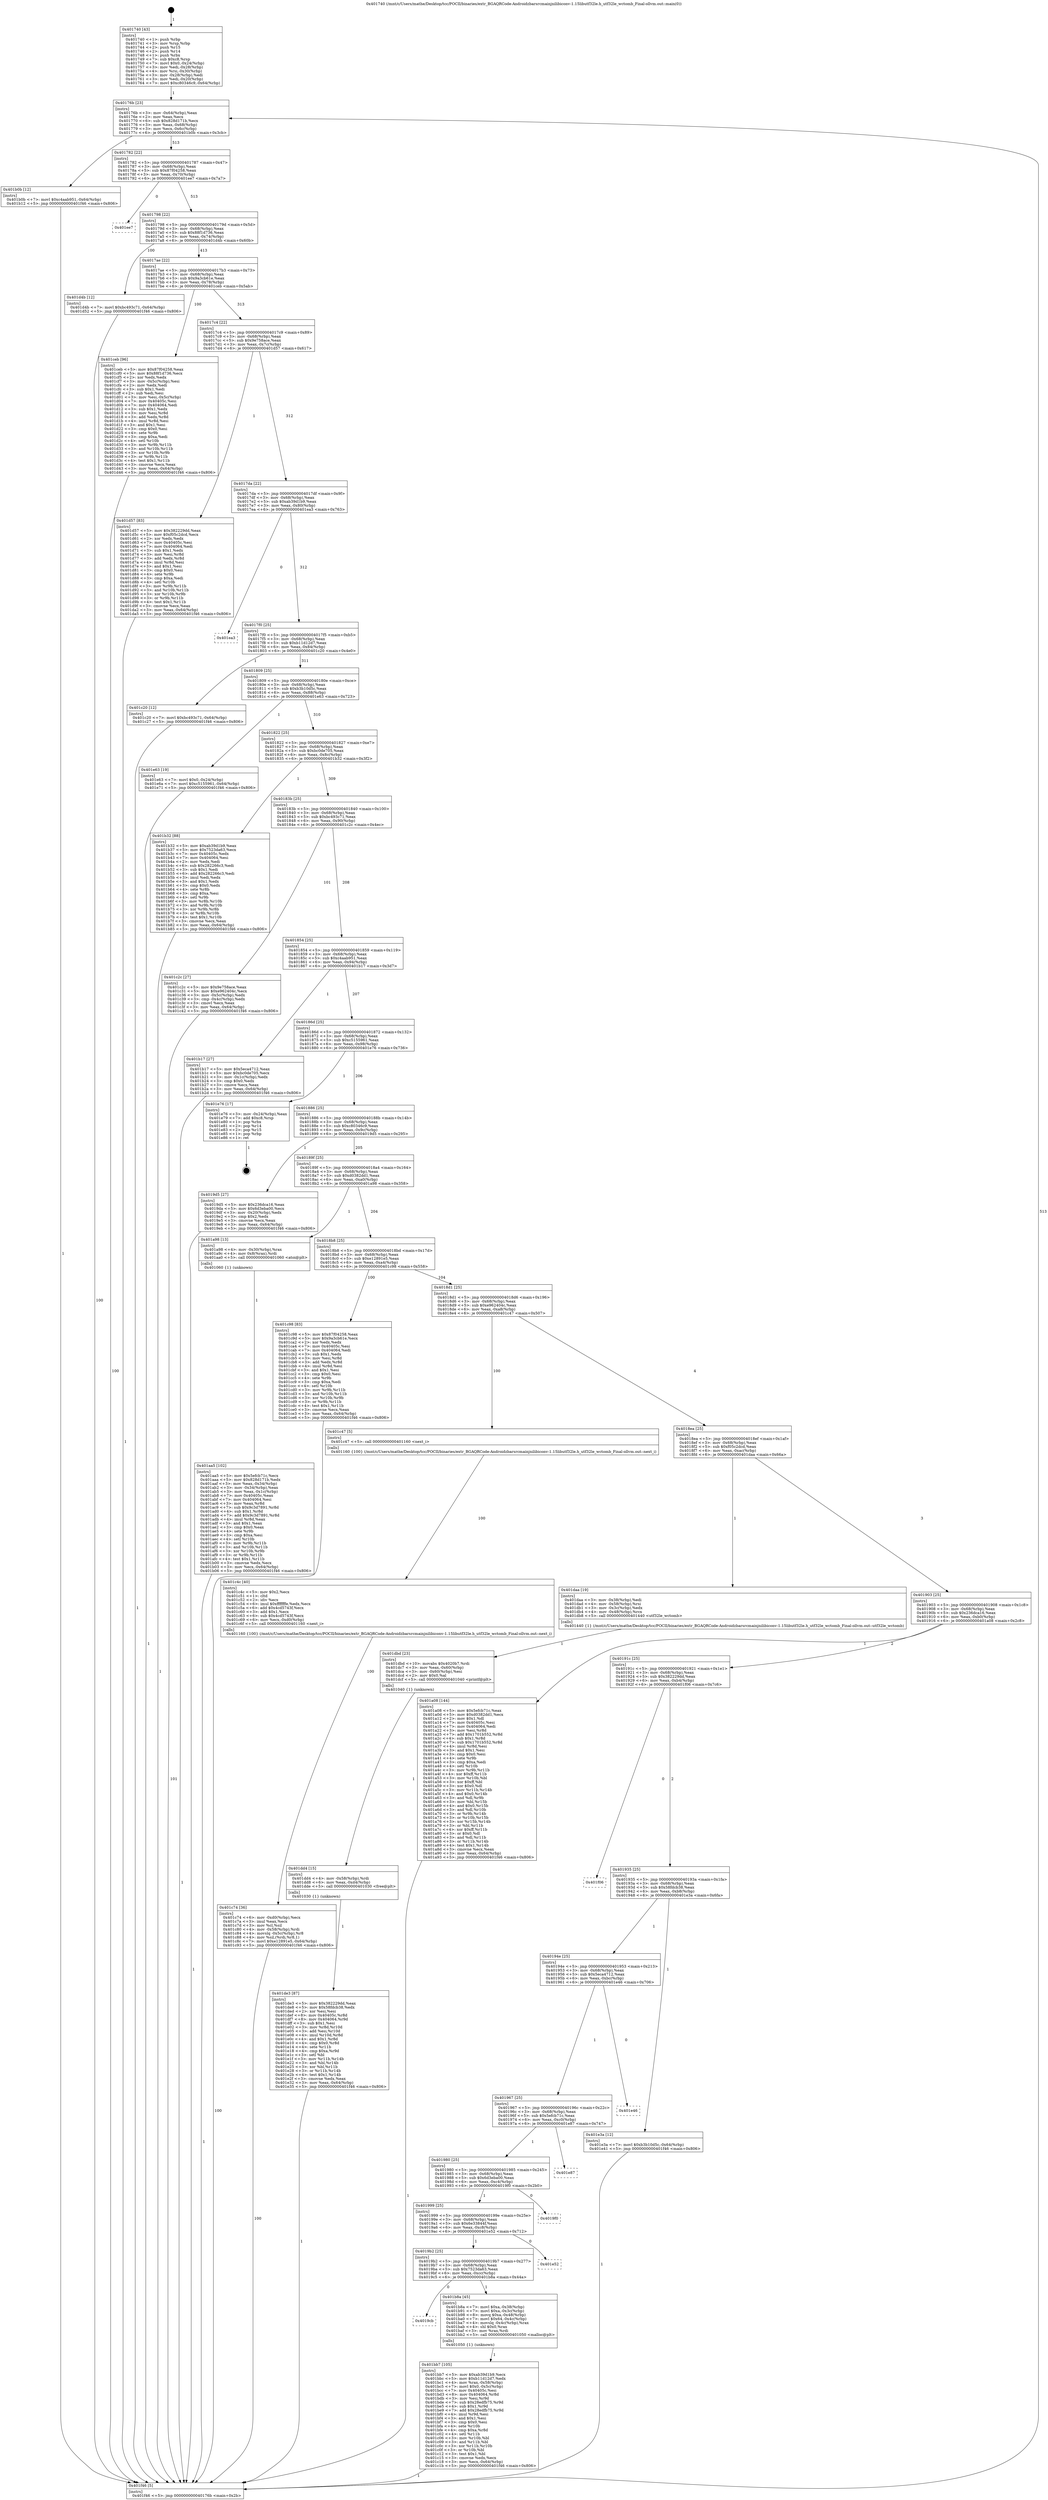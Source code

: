 digraph "0x401740" {
  label = "0x401740 (/mnt/c/Users/mathe/Desktop/tcc/POCII/binaries/extr_BGAQRCode-Androidzbarsrcmainjnilibiconv-1.15libutf32le.h_utf32le_wctomb_Final-ollvm.out::main(0))"
  labelloc = "t"
  node[shape=record]

  Entry [label="",width=0.3,height=0.3,shape=circle,fillcolor=black,style=filled]
  "0x40176b" [label="{
     0x40176b [23]\l
     | [instrs]\l
     &nbsp;&nbsp;0x40176b \<+3\>: mov -0x64(%rbp),%eax\l
     &nbsp;&nbsp;0x40176e \<+2\>: mov %eax,%ecx\l
     &nbsp;&nbsp;0x401770 \<+6\>: sub $0x828d171b,%ecx\l
     &nbsp;&nbsp;0x401776 \<+3\>: mov %eax,-0x68(%rbp)\l
     &nbsp;&nbsp;0x401779 \<+3\>: mov %ecx,-0x6c(%rbp)\l
     &nbsp;&nbsp;0x40177c \<+6\>: je 0000000000401b0b \<main+0x3cb\>\l
  }"]
  "0x401b0b" [label="{
     0x401b0b [12]\l
     | [instrs]\l
     &nbsp;&nbsp;0x401b0b \<+7\>: movl $0xc4aab951,-0x64(%rbp)\l
     &nbsp;&nbsp;0x401b12 \<+5\>: jmp 0000000000401f46 \<main+0x806\>\l
  }"]
  "0x401782" [label="{
     0x401782 [22]\l
     | [instrs]\l
     &nbsp;&nbsp;0x401782 \<+5\>: jmp 0000000000401787 \<main+0x47\>\l
     &nbsp;&nbsp;0x401787 \<+3\>: mov -0x68(%rbp),%eax\l
     &nbsp;&nbsp;0x40178a \<+5\>: sub $0x87f04258,%eax\l
     &nbsp;&nbsp;0x40178f \<+3\>: mov %eax,-0x70(%rbp)\l
     &nbsp;&nbsp;0x401792 \<+6\>: je 0000000000401ee7 \<main+0x7a7\>\l
  }"]
  Exit [label="",width=0.3,height=0.3,shape=circle,fillcolor=black,style=filled,peripheries=2]
  "0x401ee7" [label="{
     0x401ee7\l
  }", style=dashed]
  "0x401798" [label="{
     0x401798 [22]\l
     | [instrs]\l
     &nbsp;&nbsp;0x401798 \<+5\>: jmp 000000000040179d \<main+0x5d\>\l
     &nbsp;&nbsp;0x40179d \<+3\>: mov -0x68(%rbp),%eax\l
     &nbsp;&nbsp;0x4017a0 \<+5\>: sub $0x88f1d736,%eax\l
     &nbsp;&nbsp;0x4017a5 \<+3\>: mov %eax,-0x74(%rbp)\l
     &nbsp;&nbsp;0x4017a8 \<+6\>: je 0000000000401d4b \<main+0x60b\>\l
  }"]
  "0x401de3" [label="{
     0x401de3 [87]\l
     | [instrs]\l
     &nbsp;&nbsp;0x401de3 \<+5\>: mov $0x382229dd,%eax\l
     &nbsp;&nbsp;0x401de8 \<+5\>: mov $0x58fdcb38,%edx\l
     &nbsp;&nbsp;0x401ded \<+2\>: xor %esi,%esi\l
     &nbsp;&nbsp;0x401def \<+8\>: mov 0x40405c,%r8d\l
     &nbsp;&nbsp;0x401df7 \<+8\>: mov 0x404064,%r9d\l
     &nbsp;&nbsp;0x401dff \<+3\>: sub $0x1,%esi\l
     &nbsp;&nbsp;0x401e02 \<+3\>: mov %r8d,%r10d\l
     &nbsp;&nbsp;0x401e05 \<+3\>: add %esi,%r10d\l
     &nbsp;&nbsp;0x401e08 \<+4\>: imul %r10d,%r8d\l
     &nbsp;&nbsp;0x401e0c \<+4\>: and $0x1,%r8d\l
     &nbsp;&nbsp;0x401e10 \<+4\>: cmp $0x0,%r8d\l
     &nbsp;&nbsp;0x401e14 \<+4\>: sete %r11b\l
     &nbsp;&nbsp;0x401e18 \<+4\>: cmp $0xa,%r9d\l
     &nbsp;&nbsp;0x401e1c \<+3\>: setl %bl\l
     &nbsp;&nbsp;0x401e1f \<+3\>: mov %r11b,%r14b\l
     &nbsp;&nbsp;0x401e22 \<+3\>: and %bl,%r14b\l
     &nbsp;&nbsp;0x401e25 \<+3\>: xor %bl,%r11b\l
     &nbsp;&nbsp;0x401e28 \<+3\>: or %r11b,%r14b\l
     &nbsp;&nbsp;0x401e2b \<+4\>: test $0x1,%r14b\l
     &nbsp;&nbsp;0x401e2f \<+3\>: cmovne %edx,%eax\l
     &nbsp;&nbsp;0x401e32 \<+3\>: mov %eax,-0x64(%rbp)\l
     &nbsp;&nbsp;0x401e35 \<+5\>: jmp 0000000000401f46 \<main+0x806\>\l
  }"]
  "0x401d4b" [label="{
     0x401d4b [12]\l
     | [instrs]\l
     &nbsp;&nbsp;0x401d4b \<+7\>: movl $0xbc493c71,-0x64(%rbp)\l
     &nbsp;&nbsp;0x401d52 \<+5\>: jmp 0000000000401f46 \<main+0x806\>\l
  }"]
  "0x4017ae" [label="{
     0x4017ae [22]\l
     | [instrs]\l
     &nbsp;&nbsp;0x4017ae \<+5\>: jmp 00000000004017b3 \<main+0x73\>\l
     &nbsp;&nbsp;0x4017b3 \<+3\>: mov -0x68(%rbp),%eax\l
     &nbsp;&nbsp;0x4017b6 \<+5\>: sub $0x9a3cb61e,%eax\l
     &nbsp;&nbsp;0x4017bb \<+3\>: mov %eax,-0x78(%rbp)\l
     &nbsp;&nbsp;0x4017be \<+6\>: je 0000000000401ceb \<main+0x5ab\>\l
  }"]
  "0x401dd4" [label="{
     0x401dd4 [15]\l
     | [instrs]\l
     &nbsp;&nbsp;0x401dd4 \<+4\>: mov -0x58(%rbp),%rdi\l
     &nbsp;&nbsp;0x401dd8 \<+6\>: mov %eax,-0xd4(%rbp)\l
     &nbsp;&nbsp;0x401dde \<+5\>: call 0000000000401030 \<free@plt\>\l
     | [calls]\l
     &nbsp;&nbsp;0x401030 \{1\} (unknown)\l
  }"]
  "0x401ceb" [label="{
     0x401ceb [96]\l
     | [instrs]\l
     &nbsp;&nbsp;0x401ceb \<+5\>: mov $0x87f04258,%eax\l
     &nbsp;&nbsp;0x401cf0 \<+5\>: mov $0x88f1d736,%ecx\l
     &nbsp;&nbsp;0x401cf5 \<+2\>: xor %edx,%edx\l
     &nbsp;&nbsp;0x401cf7 \<+3\>: mov -0x5c(%rbp),%esi\l
     &nbsp;&nbsp;0x401cfa \<+2\>: mov %edx,%edi\l
     &nbsp;&nbsp;0x401cfc \<+3\>: sub $0x1,%edi\l
     &nbsp;&nbsp;0x401cff \<+2\>: sub %edi,%esi\l
     &nbsp;&nbsp;0x401d01 \<+3\>: mov %esi,-0x5c(%rbp)\l
     &nbsp;&nbsp;0x401d04 \<+7\>: mov 0x40405c,%esi\l
     &nbsp;&nbsp;0x401d0b \<+7\>: mov 0x404064,%edi\l
     &nbsp;&nbsp;0x401d12 \<+3\>: sub $0x1,%edx\l
     &nbsp;&nbsp;0x401d15 \<+3\>: mov %esi,%r8d\l
     &nbsp;&nbsp;0x401d18 \<+3\>: add %edx,%r8d\l
     &nbsp;&nbsp;0x401d1b \<+4\>: imul %r8d,%esi\l
     &nbsp;&nbsp;0x401d1f \<+3\>: and $0x1,%esi\l
     &nbsp;&nbsp;0x401d22 \<+3\>: cmp $0x0,%esi\l
     &nbsp;&nbsp;0x401d25 \<+4\>: sete %r9b\l
     &nbsp;&nbsp;0x401d29 \<+3\>: cmp $0xa,%edi\l
     &nbsp;&nbsp;0x401d2c \<+4\>: setl %r10b\l
     &nbsp;&nbsp;0x401d30 \<+3\>: mov %r9b,%r11b\l
     &nbsp;&nbsp;0x401d33 \<+3\>: and %r10b,%r11b\l
     &nbsp;&nbsp;0x401d36 \<+3\>: xor %r10b,%r9b\l
     &nbsp;&nbsp;0x401d39 \<+3\>: or %r9b,%r11b\l
     &nbsp;&nbsp;0x401d3c \<+4\>: test $0x1,%r11b\l
     &nbsp;&nbsp;0x401d40 \<+3\>: cmovne %ecx,%eax\l
     &nbsp;&nbsp;0x401d43 \<+3\>: mov %eax,-0x64(%rbp)\l
     &nbsp;&nbsp;0x401d46 \<+5\>: jmp 0000000000401f46 \<main+0x806\>\l
  }"]
  "0x4017c4" [label="{
     0x4017c4 [22]\l
     | [instrs]\l
     &nbsp;&nbsp;0x4017c4 \<+5\>: jmp 00000000004017c9 \<main+0x89\>\l
     &nbsp;&nbsp;0x4017c9 \<+3\>: mov -0x68(%rbp),%eax\l
     &nbsp;&nbsp;0x4017cc \<+5\>: sub $0x9e758ace,%eax\l
     &nbsp;&nbsp;0x4017d1 \<+3\>: mov %eax,-0x7c(%rbp)\l
     &nbsp;&nbsp;0x4017d4 \<+6\>: je 0000000000401d57 \<main+0x617\>\l
  }"]
  "0x401dbd" [label="{
     0x401dbd [23]\l
     | [instrs]\l
     &nbsp;&nbsp;0x401dbd \<+10\>: movabs $0x4020b7,%rdi\l
     &nbsp;&nbsp;0x401dc7 \<+3\>: mov %eax,-0x60(%rbp)\l
     &nbsp;&nbsp;0x401dca \<+3\>: mov -0x60(%rbp),%esi\l
     &nbsp;&nbsp;0x401dcd \<+2\>: mov $0x0,%al\l
     &nbsp;&nbsp;0x401dcf \<+5\>: call 0000000000401040 \<printf@plt\>\l
     | [calls]\l
     &nbsp;&nbsp;0x401040 \{1\} (unknown)\l
  }"]
  "0x401d57" [label="{
     0x401d57 [83]\l
     | [instrs]\l
     &nbsp;&nbsp;0x401d57 \<+5\>: mov $0x382229dd,%eax\l
     &nbsp;&nbsp;0x401d5c \<+5\>: mov $0xf05c2dcd,%ecx\l
     &nbsp;&nbsp;0x401d61 \<+2\>: xor %edx,%edx\l
     &nbsp;&nbsp;0x401d63 \<+7\>: mov 0x40405c,%esi\l
     &nbsp;&nbsp;0x401d6a \<+7\>: mov 0x404064,%edi\l
     &nbsp;&nbsp;0x401d71 \<+3\>: sub $0x1,%edx\l
     &nbsp;&nbsp;0x401d74 \<+3\>: mov %esi,%r8d\l
     &nbsp;&nbsp;0x401d77 \<+3\>: add %edx,%r8d\l
     &nbsp;&nbsp;0x401d7a \<+4\>: imul %r8d,%esi\l
     &nbsp;&nbsp;0x401d7e \<+3\>: and $0x1,%esi\l
     &nbsp;&nbsp;0x401d81 \<+3\>: cmp $0x0,%esi\l
     &nbsp;&nbsp;0x401d84 \<+4\>: sete %r9b\l
     &nbsp;&nbsp;0x401d88 \<+3\>: cmp $0xa,%edi\l
     &nbsp;&nbsp;0x401d8b \<+4\>: setl %r10b\l
     &nbsp;&nbsp;0x401d8f \<+3\>: mov %r9b,%r11b\l
     &nbsp;&nbsp;0x401d92 \<+3\>: and %r10b,%r11b\l
     &nbsp;&nbsp;0x401d95 \<+3\>: xor %r10b,%r9b\l
     &nbsp;&nbsp;0x401d98 \<+3\>: or %r9b,%r11b\l
     &nbsp;&nbsp;0x401d9b \<+4\>: test $0x1,%r11b\l
     &nbsp;&nbsp;0x401d9f \<+3\>: cmovne %ecx,%eax\l
     &nbsp;&nbsp;0x401da2 \<+3\>: mov %eax,-0x64(%rbp)\l
     &nbsp;&nbsp;0x401da5 \<+5\>: jmp 0000000000401f46 \<main+0x806\>\l
  }"]
  "0x4017da" [label="{
     0x4017da [22]\l
     | [instrs]\l
     &nbsp;&nbsp;0x4017da \<+5\>: jmp 00000000004017df \<main+0x9f\>\l
     &nbsp;&nbsp;0x4017df \<+3\>: mov -0x68(%rbp),%eax\l
     &nbsp;&nbsp;0x4017e2 \<+5\>: sub $0xab39d1b9,%eax\l
     &nbsp;&nbsp;0x4017e7 \<+3\>: mov %eax,-0x80(%rbp)\l
     &nbsp;&nbsp;0x4017ea \<+6\>: je 0000000000401ea3 \<main+0x763\>\l
  }"]
  "0x401c74" [label="{
     0x401c74 [36]\l
     | [instrs]\l
     &nbsp;&nbsp;0x401c74 \<+6\>: mov -0xd0(%rbp),%ecx\l
     &nbsp;&nbsp;0x401c7a \<+3\>: imul %eax,%ecx\l
     &nbsp;&nbsp;0x401c7d \<+3\>: mov %cl,%sil\l
     &nbsp;&nbsp;0x401c80 \<+4\>: mov -0x58(%rbp),%rdi\l
     &nbsp;&nbsp;0x401c84 \<+4\>: movslq -0x5c(%rbp),%r8\l
     &nbsp;&nbsp;0x401c88 \<+4\>: mov %sil,(%rdi,%r8,1)\l
     &nbsp;&nbsp;0x401c8c \<+7\>: movl $0xe12891e5,-0x64(%rbp)\l
     &nbsp;&nbsp;0x401c93 \<+5\>: jmp 0000000000401f46 \<main+0x806\>\l
  }"]
  "0x401ea3" [label="{
     0x401ea3\l
  }", style=dashed]
  "0x4017f0" [label="{
     0x4017f0 [25]\l
     | [instrs]\l
     &nbsp;&nbsp;0x4017f0 \<+5\>: jmp 00000000004017f5 \<main+0xb5\>\l
     &nbsp;&nbsp;0x4017f5 \<+3\>: mov -0x68(%rbp),%eax\l
     &nbsp;&nbsp;0x4017f8 \<+5\>: sub $0xb11d12d7,%eax\l
     &nbsp;&nbsp;0x4017fd \<+6\>: mov %eax,-0x84(%rbp)\l
     &nbsp;&nbsp;0x401803 \<+6\>: je 0000000000401c20 \<main+0x4e0\>\l
  }"]
  "0x401c4c" [label="{
     0x401c4c [40]\l
     | [instrs]\l
     &nbsp;&nbsp;0x401c4c \<+5\>: mov $0x2,%ecx\l
     &nbsp;&nbsp;0x401c51 \<+1\>: cltd\l
     &nbsp;&nbsp;0x401c52 \<+2\>: idiv %ecx\l
     &nbsp;&nbsp;0x401c54 \<+6\>: imul $0xfffffffe,%edx,%ecx\l
     &nbsp;&nbsp;0x401c5a \<+6\>: add $0x4cd5743f,%ecx\l
     &nbsp;&nbsp;0x401c60 \<+3\>: add $0x1,%ecx\l
     &nbsp;&nbsp;0x401c63 \<+6\>: sub $0x4cd5743f,%ecx\l
     &nbsp;&nbsp;0x401c69 \<+6\>: mov %ecx,-0xd0(%rbp)\l
     &nbsp;&nbsp;0x401c6f \<+5\>: call 0000000000401160 \<next_i\>\l
     | [calls]\l
     &nbsp;&nbsp;0x401160 \{100\} (/mnt/c/Users/mathe/Desktop/tcc/POCII/binaries/extr_BGAQRCode-Androidzbarsrcmainjnilibiconv-1.15libutf32le.h_utf32le_wctomb_Final-ollvm.out::next_i)\l
  }"]
  "0x401c20" [label="{
     0x401c20 [12]\l
     | [instrs]\l
     &nbsp;&nbsp;0x401c20 \<+7\>: movl $0xbc493c71,-0x64(%rbp)\l
     &nbsp;&nbsp;0x401c27 \<+5\>: jmp 0000000000401f46 \<main+0x806\>\l
  }"]
  "0x401809" [label="{
     0x401809 [25]\l
     | [instrs]\l
     &nbsp;&nbsp;0x401809 \<+5\>: jmp 000000000040180e \<main+0xce\>\l
     &nbsp;&nbsp;0x40180e \<+3\>: mov -0x68(%rbp),%eax\l
     &nbsp;&nbsp;0x401811 \<+5\>: sub $0xb3b10d5c,%eax\l
     &nbsp;&nbsp;0x401816 \<+6\>: mov %eax,-0x88(%rbp)\l
     &nbsp;&nbsp;0x40181c \<+6\>: je 0000000000401e63 \<main+0x723\>\l
  }"]
  "0x401bb7" [label="{
     0x401bb7 [105]\l
     | [instrs]\l
     &nbsp;&nbsp;0x401bb7 \<+5\>: mov $0xab39d1b9,%ecx\l
     &nbsp;&nbsp;0x401bbc \<+5\>: mov $0xb11d12d7,%edx\l
     &nbsp;&nbsp;0x401bc1 \<+4\>: mov %rax,-0x58(%rbp)\l
     &nbsp;&nbsp;0x401bc5 \<+7\>: movl $0x0,-0x5c(%rbp)\l
     &nbsp;&nbsp;0x401bcc \<+7\>: mov 0x40405c,%esi\l
     &nbsp;&nbsp;0x401bd3 \<+8\>: mov 0x404064,%r8d\l
     &nbsp;&nbsp;0x401bdb \<+3\>: mov %esi,%r9d\l
     &nbsp;&nbsp;0x401bde \<+7\>: sub $0x28edfb75,%r9d\l
     &nbsp;&nbsp;0x401be5 \<+4\>: sub $0x1,%r9d\l
     &nbsp;&nbsp;0x401be9 \<+7\>: add $0x28edfb75,%r9d\l
     &nbsp;&nbsp;0x401bf0 \<+4\>: imul %r9d,%esi\l
     &nbsp;&nbsp;0x401bf4 \<+3\>: and $0x1,%esi\l
     &nbsp;&nbsp;0x401bf7 \<+3\>: cmp $0x0,%esi\l
     &nbsp;&nbsp;0x401bfa \<+4\>: sete %r10b\l
     &nbsp;&nbsp;0x401bfe \<+4\>: cmp $0xa,%r8d\l
     &nbsp;&nbsp;0x401c02 \<+4\>: setl %r11b\l
     &nbsp;&nbsp;0x401c06 \<+3\>: mov %r10b,%bl\l
     &nbsp;&nbsp;0x401c09 \<+3\>: and %r11b,%bl\l
     &nbsp;&nbsp;0x401c0c \<+3\>: xor %r11b,%r10b\l
     &nbsp;&nbsp;0x401c0f \<+3\>: or %r10b,%bl\l
     &nbsp;&nbsp;0x401c12 \<+3\>: test $0x1,%bl\l
     &nbsp;&nbsp;0x401c15 \<+3\>: cmovne %edx,%ecx\l
     &nbsp;&nbsp;0x401c18 \<+3\>: mov %ecx,-0x64(%rbp)\l
     &nbsp;&nbsp;0x401c1b \<+5\>: jmp 0000000000401f46 \<main+0x806\>\l
  }"]
  "0x401e63" [label="{
     0x401e63 [19]\l
     | [instrs]\l
     &nbsp;&nbsp;0x401e63 \<+7\>: movl $0x0,-0x24(%rbp)\l
     &nbsp;&nbsp;0x401e6a \<+7\>: movl $0xc5155961,-0x64(%rbp)\l
     &nbsp;&nbsp;0x401e71 \<+5\>: jmp 0000000000401f46 \<main+0x806\>\l
  }"]
  "0x401822" [label="{
     0x401822 [25]\l
     | [instrs]\l
     &nbsp;&nbsp;0x401822 \<+5\>: jmp 0000000000401827 \<main+0xe7\>\l
     &nbsp;&nbsp;0x401827 \<+3\>: mov -0x68(%rbp),%eax\l
     &nbsp;&nbsp;0x40182a \<+5\>: sub $0xbc0de705,%eax\l
     &nbsp;&nbsp;0x40182f \<+6\>: mov %eax,-0x8c(%rbp)\l
     &nbsp;&nbsp;0x401835 \<+6\>: je 0000000000401b32 \<main+0x3f2\>\l
  }"]
  "0x4019cb" [label="{
     0x4019cb\l
  }", style=dashed]
  "0x401b32" [label="{
     0x401b32 [88]\l
     | [instrs]\l
     &nbsp;&nbsp;0x401b32 \<+5\>: mov $0xab39d1b9,%eax\l
     &nbsp;&nbsp;0x401b37 \<+5\>: mov $0x7523da63,%ecx\l
     &nbsp;&nbsp;0x401b3c \<+7\>: mov 0x40405c,%edx\l
     &nbsp;&nbsp;0x401b43 \<+7\>: mov 0x404064,%esi\l
     &nbsp;&nbsp;0x401b4a \<+2\>: mov %edx,%edi\l
     &nbsp;&nbsp;0x401b4c \<+6\>: sub $0x282266c3,%edi\l
     &nbsp;&nbsp;0x401b52 \<+3\>: sub $0x1,%edi\l
     &nbsp;&nbsp;0x401b55 \<+6\>: add $0x282266c3,%edi\l
     &nbsp;&nbsp;0x401b5b \<+3\>: imul %edi,%edx\l
     &nbsp;&nbsp;0x401b5e \<+3\>: and $0x1,%edx\l
     &nbsp;&nbsp;0x401b61 \<+3\>: cmp $0x0,%edx\l
     &nbsp;&nbsp;0x401b64 \<+4\>: sete %r8b\l
     &nbsp;&nbsp;0x401b68 \<+3\>: cmp $0xa,%esi\l
     &nbsp;&nbsp;0x401b6b \<+4\>: setl %r9b\l
     &nbsp;&nbsp;0x401b6f \<+3\>: mov %r8b,%r10b\l
     &nbsp;&nbsp;0x401b72 \<+3\>: and %r9b,%r10b\l
     &nbsp;&nbsp;0x401b75 \<+3\>: xor %r9b,%r8b\l
     &nbsp;&nbsp;0x401b78 \<+3\>: or %r8b,%r10b\l
     &nbsp;&nbsp;0x401b7b \<+4\>: test $0x1,%r10b\l
     &nbsp;&nbsp;0x401b7f \<+3\>: cmovne %ecx,%eax\l
     &nbsp;&nbsp;0x401b82 \<+3\>: mov %eax,-0x64(%rbp)\l
     &nbsp;&nbsp;0x401b85 \<+5\>: jmp 0000000000401f46 \<main+0x806\>\l
  }"]
  "0x40183b" [label="{
     0x40183b [25]\l
     | [instrs]\l
     &nbsp;&nbsp;0x40183b \<+5\>: jmp 0000000000401840 \<main+0x100\>\l
     &nbsp;&nbsp;0x401840 \<+3\>: mov -0x68(%rbp),%eax\l
     &nbsp;&nbsp;0x401843 \<+5\>: sub $0xbc493c71,%eax\l
     &nbsp;&nbsp;0x401848 \<+6\>: mov %eax,-0x90(%rbp)\l
     &nbsp;&nbsp;0x40184e \<+6\>: je 0000000000401c2c \<main+0x4ec\>\l
  }"]
  "0x401b8a" [label="{
     0x401b8a [45]\l
     | [instrs]\l
     &nbsp;&nbsp;0x401b8a \<+7\>: movl $0xa,-0x38(%rbp)\l
     &nbsp;&nbsp;0x401b91 \<+7\>: movl $0xa,-0x3c(%rbp)\l
     &nbsp;&nbsp;0x401b98 \<+8\>: movq $0xa,-0x48(%rbp)\l
     &nbsp;&nbsp;0x401ba0 \<+7\>: movl $0x64,-0x4c(%rbp)\l
     &nbsp;&nbsp;0x401ba7 \<+4\>: movslq -0x4c(%rbp),%rax\l
     &nbsp;&nbsp;0x401bab \<+4\>: shl $0x0,%rax\l
     &nbsp;&nbsp;0x401baf \<+3\>: mov %rax,%rdi\l
     &nbsp;&nbsp;0x401bb2 \<+5\>: call 0000000000401050 \<malloc@plt\>\l
     | [calls]\l
     &nbsp;&nbsp;0x401050 \{1\} (unknown)\l
  }"]
  "0x401c2c" [label="{
     0x401c2c [27]\l
     | [instrs]\l
     &nbsp;&nbsp;0x401c2c \<+5\>: mov $0x9e758ace,%eax\l
     &nbsp;&nbsp;0x401c31 \<+5\>: mov $0xe962404c,%ecx\l
     &nbsp;&nbsp;0x401c36 \<+3\>: mov -0x5c(%rbp),%edx\l
     &nbsp;&nbsp;0x401c39 \<+3\>: cmp -0x4c(%rbp),%edx\l
     &nbsp;&nbsp;0x401c3c \<+3\>: cmovl %ecx,%eax\l
     &nbsp;&nbsp;0x401c3f \<+3\>: mov %eax,-0x64(%rbp)\l
     &nbsp;&nbsp;0x401c42 \<+5\>: jmp 0000000000401f46 \<main+0x806\>\l
  }"]
  "0x401854" [label="{
     0x401854 [25]\l
     | [instrs]\l
     &nbsp;&nbsp;0x401854 \<+5\>: jmp 0000000000401859 \<main+0x119\>\l
     &nbsp;&nbsp;0x401859 \<+3\>: mov -0x68(%rbp),%eax\l
     &nbsp;&nbsp;0x40185c \<+5\>: sub $0xc4aab951,%eax\l
     &nbsp;&nbsp;0x401861 \<+6\>: mov %eax,-0x94(%rbp)\l
     &nbsp;&nbsp;0x401867 \<+6\>: je 0000000000401b17 \<main+0x3d7\>\l
  }"]
  "0x4019b2" [label="{
     0x4019b2 [25]\l
     | [instrs]\l
     &nbsp;&nbsp;0x4019b2 \<+5\>: jmp 00000000004019b7 \<main+0x277\>\l
     &nbsp;&nbsp;0x4019b7 \<+3\>: mov -0x68(%rbp),%eax\l
     &nbsp;&nbsp;0x4019ba \<+5\>: sub $0x7523da63,%eax\l
     &nbsp;&nbsp;0x4019bf \<+6\>: mov %eax,-0xcc(%rbp)\l
     &nbsp;&nbsp;0x4019c5 \<+6\>: je 0000000000401b8a \<main+0x44a\>\l
  }"]
  "0x401b17" [label="{
     0x401b17 [27]\l
     | [instrs]\l
     &nbsp;&nbsp;0x401b17 \<+5\>: mov $0x5eca4712,%eax\l
     &nbsp;&nbsp;0x401b1c \<+5\>: mov $0xbc0de705,%ecx\l
     &nbsp;&nbsp;0x401b21 \<+3\>: mov -0x1c(%rbp),%edx\l
     &nbsp;&nbsp;0x401b24 \<+3\>: cmp $0x0,%edx\l
     &nbsp;&nbsp;0x401b27 \<+3\>: cmove %ecx,%eax\l
     &nbsp;&nbsp;0x401b2a \<+3\>: mov %eax,-0x64(%rbp)\l
     &nbsp;&nbsp;0x401b2d \<+5\>: jmp 0000000000401f46 \<main+0x806\>\l
  }"]
  "0x40186d" [label="{
     0x40186d [25]\l
     | [instrs]\l
     &nbsp;&nbsp;0x40186d \<+5\>: jmp 0000000000401872 \<main+0x132\>\l
     &nbsp;&nbsp;0x401872 \<+3\>: mov -0x68(%rbp),%eax\l
     &nbsp;&nbsp;0x401875 \<+5\>: sub $0xc5155961,%eax\l
     &nbsp;&nbsp;0x40187a \<+6\>: mov %eax,-0x98(%rbp)\l
     &nbsp;&nbsp;0x401880 \<+6\>: je 0000000000401e76 \<main+0x736\>\l
  }"]
  "0x401e52" [label="{
     0x401e52\l
  }", style=dashed]
  "0x401e76" [label="{
     0x401e76 [17]\l
     | [instrs]\l
     &nbsp;&nbsp;0x401e76 \<+3\>: mov -0x24(%rbp),%eax\l
     &nbsp;&nbsp;0x401e79 \<+7\>: add $0xc8,%rsp\l
     &nbsp;&nbsp;0x401e80 \<+1\>: pop %rbx\l
     &nbsp;&nbsp;0x401e81 \<+2\>: pop %r14\l
     &nbsp;&nbsp;0x401e83 \<+2\>: pop %r15\l
     &nbsp;&nbsp;0x401e85 \<+1\>: pop %rbp\l
     &nbsp;&nbsp;0x401e86 \<+1\>: ret\l
  }"]
  "0x401886" [label="{
     0x401886 [25]\l
     | [instrs]\l
     &nbsp;&nbsp;0x401886 \<+5\>: jmp 000000000040188b \<main+0x14b\>\l
     &nbsp;&nbsp;0x40188b \<+3\>: mov -0x68(%rbp),%eax\l
     &nbsp;&nbsp;0x40188e \<+5\>: sub $0xc80346c9,%eax\l
     &nbsp;&nbsp;0x401893 \<+6\>: mov %eax,-0x9c(%rbp)\l
     &nbsp;&nbsp;0x401899 \<+6\>: je 00000000004019d5 \<main+0x295\>\l
  }"]
  "0x401999" [label="{
     0x401999 [25]\l
     | [instrs]\l
     &nbsp;&nbsp;0x401999 \<+5\>: jmp 000000000040199e \<main+0x25e\>\l
     &nbsp;&nbsp;0x40199e \<+3\>: mov -0x68(%rbp),%eax\l
     &nbsp;&nbsp;0x4019a1 \<+5\>: sub $0x6e33844f,%eax\l
     &nbsp;&nbsp;0x4019a6 \<+6\>: mov %eax,-0xc8(%rbp)\l
     &nbsp;&nbsp;0x4019ac \<+6\>: je 0000000000401e52 \<main+0x712\>\l
  }"]
  "0x4019d5" [label="{
     0x4019d5 [27]\l
     | [instrs]\l
     &nbsp;&nbsp;0x4019d5 \<+5\>: mov $0x236dca16,%eax\l
     &nbsp;&nbsp;0x4019da \<+5\>: mov $0x6d3eba00,%ecx\l
     &nbsp;&nbsp;0x4019df \<+3\>: mov -0x20(%rbp),%edx\l
     &nbsp;&nbsp;0x4019e2 \<+3\>: cmp $0x2,%edx\l
     &nbsp;&nbsp;0x4019e5 \<+3\>: cmovne %ecx,%eax\l
     &nbsp;&nbsp;0x4019e8 \<+3\>: mov %eax,-0x64(%rbp)\l
     &nbsp;&nbsp;0x4019eb \<+5\>: jmp 0000000000401f46 \<main+0x806\>\l
  }"]
  "0x40189f" [label="{
     0x40189f [25]\l
     | [instrs]\l
     &nbsp;&nbsp;0x40189f \<+5\>: jmp 00000000004018a4 \<main+0x164\>\l
     &nbsp;&nbsp;0x4018a4 \<+3\>: mov -0x68(%rbp),%eax\l
     &nbsp;&nbsp;0x4018a7 \<+5\>: sub $0xd0382dd1,%eax\l
     &nbsp;&nbsp;0x4018ac \<+6\>: mov %eax,-0xa0(%rbp)\l
     &nbsp;&nbsp;0x4018b2 \<+6\>: je 0000000000401a98 \<main+0x358\>\l
  }"]
  "0x401f46" [label="{
     0x401f46 [5]\l
     | [instrs]\l
     &nbsp;&nbsp;0x401f46 \<+5\>: jmp 000000000040176b \<main+0x2b\>\l
  }"]
  "0x401740" [label="{
     0x401740 [43]\l
     | [instrs]\l
     &nbsp;&nbsp;0x401740 \<+1\>: push %rbp\l
     &nbsp;&nbsp;0x401741 \<+3\>: mov %rsp,%rbp\l
     &nbsp;&nbsp;0x401744 \<+2\>: push %r15\l
     &nbsp;&nbsp;0x401746 \<+2\>: push %r14\l
     &nbsp;&nbsp;0x401748 \<+1\>: push %rbx\l
     &nbsp;&nbsp;0x401749 \<+7\>: sub $0xc8,%rsp\l
     &nbsp;&nbsp;0x401750 \<+7\>: movl $0x0,-0x24(%rbp)\l
     &nbsp;&nbsp;0x401757 \<+3\>: mov %edi,-0x28(%rbp)\l
     &nbsp;&nbsp;0x40175a \<+4\>: mov %rsi,-0x30(%rbp)\l
     &nbsp;&nbsp;0x40175e \<+3\>: mov -0x28(%rbp),%edi\l
     &nbsp;&nbsp;0x401761 \<+3\>: mov %edi,-0x20(%rbp)\l
     &nbsp;&nbsp;0x401764 \<+7\>: movl $0xc80346c9,-0x64(%rbp)\l
  }"]
  "0x4019f0" [label="{
     0x4019f0\l
  }", style=dashed]
  "0x401a98" [label="{
     0x401a98 [13]\l
     | [instrs]\l
     &nbsp;&nbsp;0x401a98 \<+4\>: mov -0x30(%rbp),%rax\l
     &nbsp;&nbsp;0x401a9c \<+4\>: mov 0x8(%rax),%rdi\l
     &nbsp;&nbsp;0x401aa0 \<+5\>: call 0000000000401060 \<atoi@plt\>\l
     | [calls]\l
     &nbsp;&nbsp;0x401060 \{1\} (unknown)\l
  }"]
  "0x4018b8" [label="{
     0x4018b8 [25]\l
     | [instrs]\l
     &nbsp;&nbsp;0x4018b8 \<+5\>: jmp 00000000004018bd \<main+0x17d\>\l
     &nbsp;&nbsp;0x4018bd \<+3\>: mov -0x68(%rbp),%eax\l
     &nbsp;&nbsp;0x4018c0 \<+5\>: sub $0xe12891e5,%eax\l
     &nbsp;&nbsp;0x4018c5 \<+6\>: mov %eax,-0xa4(%rbp)\l
     &nbsp;&nbsp;0x4018cb \<+6\>: je 0000000000401c98 \<main+0x558\>\l
  }"]
  "0x401980" [label="{
     0x401980 [25]\l
     | [instrs]\l
     &nbsp;&nbsp;0x401980 \<+5\>: jmp 0000000000401985 \<main+0x245\>\l
     &nbsp;&nbsp;0x401985 \<+3\>: mov -0x68(%rbp),%eax\l
     &nbsp;&nbsp;0x401988 \<+5\>: sub $0x6d3eba00,%eax\l
     &nbsp;&nbsp;0x40198d \<+6\>: mov %eax,-0xc4(%rbp)\l
     &nbsp;&nbsp;0x401993 \<+6\>: je 00000000004019f0 \<main+0x2b0\>\l
  }"]
  "0x401c98" [label="{
     0x401c98 [83]\l
     | [instrs]\l
     &nbsp;&nbsp;0x401c98 \<+5\>: mov $0x87f04258,%eax\l
     &nbsp;&nbsp;0x401c9d \<+5\>: mov $0x9a3cb61e,%ecx\l
     &nbsp;&nbsp;0x401ca2 \<+2\>: xor %edx,%edx\l
     &nbsp;&nbsp;0x401ca4 \<+7\>: mov 0x40405c,%esi\l
     &nbsp;&nbsp;0x401cab \<+7\>: mov 0x404064,%edi\l
     &nbsp;&nbsp;0x401cb2 \<+3\>: sub $0x1,%edx\l
     &nbsp;&nbsp;0x401cb5 \<+3\>: mov %esi,%r8d\l
     &nbsp;&nbsp;0x401cb8 \<+3\>: add %edx,%r8d\l
     &nbsp;&nbsp;0x401cbb \<+4\>: imul %r8d,%esi\l
     &nbsp;&nbsp;0x401cbf \<+3\>: and $0x1,%esi\l
     &nbsp;&nbsp;0x401cc2 \<+3\>: cmp $0x0,%esi\l
     &nbsp;&nbsp;0x401cc5 \<+4\>: sete %r9b\l
     &nbsp;&nbsp;0x401cc9 \<+3\>: cmp $0xa,%edi\l
     &nbsp;&nbsp;0x401ccc \<+4\>: setl %r10b\l
     &nbsp;&nbsp;0x401cd0 \<+3\>: mov %r9b,%r11b\l
     &nbsp;&nbsp;0x401cd3 \<+3\>: and %r10b,%r11b\l
     &nbsp;&nbsp;0x401cd6 \<+3\>: xor %r10b,%r9b\l
     &nbsp;&nbsp;0x401cd9 \<+3\>: or %r9b,%r11b\l
     &nbsp;&nbsp;0x401cdc \<+4\>: test $0x1,%r11b\l
     &nbsp;&nbsp;0x401ce0 \<+3\>: cmovne %ecx,%eax\l
     &nbsp;&nbsp;0x401ce3 \<+3\>: mov %eax,-0x64(%rbp)\l
     &nbsp;&nbsp;0x401ce6 \<+5\>: jmp 0000000000401f46 \<main+0x806\>\l
  }"]
  "0x4018d1" [label="{
     0x4018d1 [25]\l
     | [instrs]\l
     &nbsp;&nbsp;0x4018d1 \<+5\>: jmp 00000000004018d6 \<main+0x196\>\l
     &nbsp;&nbsp;0x4018d6 \<+3\>: mov -0x68(%rbp),%eax\l
     &nbsp;&nbsp;0x4018d9 \<+5\>: sub $0xe962404c,%eax\l
     &nbsp;&nbsp;0x4018de \<+6\>: mov %eax,-0xa8(%rbp)\l
     &nbsp;&nbsp;0x4018e4 \<+6\>: je 0000000000401c47 \<main+0x507\>\l
  }"]
  "0x401e87" [label="{
     0x401e87\l
  }", style=dashed]
  "0x401c47" [label="{
     0x401c47 [5]\l
     | [instrs]\l
     &nbsp;&nbsp;0x401c47 \<+5\>: call 0000000000401160 \<next_i\>\l
     | [calls]\l
     &nbsp;&nbsp;0x401160 \{100\} (/mnt/c/Users/mathe/Desktop/tcc/POCII/binaries/extr_BGAQRCode-Androidzbarsrcmainjnilibiconv-1.15libutf32le.h_utf32le_wctomb_Final-ollvm.out::next_i)\l
  }"]
  "0x4018ea" [label="{
     0x4018ea [25]\l
     | [instrs]\l
     &nbsp;&nbsp;0x4018ea \<+5\>: jmp 00000000004018ef \<main+0x1af\>\l
     &nbsp;&nbsp;0x4018ef \<+3\>: mov -0x68(%rbp),%eax\l
     &nbsp;&nbsp;0x4018f2 \<+5\>: sub $0xf05c2dcd,%eax\l
     &nbsp;&nbsp;0x4018f7 \<+6\>: mov %eax,-0xac(%rbp)\l
     &nbsp;&nbsp;0x4018fd \<+6\>: je 0000000000401daa \<main+0x66a\>\l
  }"]
  "0x401967" [label="{
     0x401967 [25]\l
     | [instrs]\l
     &nbsp;&nbsp;0x401967 \<+5\>: jmp 000000000040196c \<main+0x22c\>\l
     &nbsp;&nbsp;0x40196c \<+3\>: mov -0x68(%rbp),%eax\l
     &nbsp;&nbsp;0x40196f \<+5\>: sub $0x5efcb71c,%eax\l
     &nbsp;&nbsp;0x401974 \<+6\>: mov %eax,-0xc0(%rbp)\l
     &nbsp;&nbsp;0x40197a \<+6\>: je 0000000000401e87 \<main+0x747\>\l
  }"]
  "0x401daa" [label="{
     0x401daa [19]\l
     | [instrs]\l
     &nbsp;&nbsp;0x401daa \<+3\>: mov -0x38(%rbp),%edi\l
     &nbsp;&nbsp;0x401dad \<+4\>: mov -0x58(%rbp),%rsi\l
     &nbsp;&nbsp;0x401db1 \<+3\>: mov -0x3c(%rbp),%edx\l
     &nbsp;&nbsp;0x401db4 \<+4\>: mov -0x48(%rbp),%rcx\l
     &nbsp;&nbsp;0x401db8 \<+5\>: call 0000000000401440 \<utf32le_wctomb\>\l
     | [calls]\l
     &nbsp;&nbsp;0x401440 \{1\} (/mnt/c/Users/mathe/Desktop/tcc/POCII/binaries/extr_BGAQRCode-Androidzbarsrcmainjnilibiconv-1.15libutf32le.h_utf32le_wctomb_Final-ollvm.out::utf32le_wctomb)\l
  }"]
  "0x401903" [label="{
     0x401903 [25]\l
     | [instrs]\l
     &nbsp;&nbsp;0x401903 \<+5\>: jmp 0000000000401908 \<main+0x1c8\>\l
     &nbsp;&nbsp;0x401908 \<+3\>: mov -0x68(%rbp),%eax\l
     &nbsp;&nbsp;0x40190b \<+5\>: sub $0x236dca16,%eax\l
     &nbsp;&nbsp;0x401910 \<+6\>: mov %eax,-0xb0(%rbp)\l
     &nbsp;&nbsp;0x401916 \<+6\>: je 0000000000401a08 \<main+0x2c8\>\l
  }"]
  "0x401e46" [label="{
     0x401e46\l
  }", style=dashed]
  "0x401a08" [label="{
     0x401a08 [144]\l
     | [instrs]\l
     &nbsp;&nbsp;0x401a08 \<+5\>: mov $0x5efcb71c,%eax\l
     &nbsp;&nbsp;0x401a0d \<+5\>: mov $0xd0382dd1,%ecx\l
     &nbsp;&nbsp;0x401a12 \<+2\>: mov $0x1,%dl\l
     &nbsp;&nbsp;0x401a14 \<+7\>: mov 0x40405c,%esi\l
     &nbsp;&nbsp;0x401a1b \<+7\>: mov 0x404064,%edi\l
     &nbsp;&nbsp;0x401a22 \<+3\>: mov %esi,%r8d\l
     &nbsp;&nbsp;0x401a25 \<+7\>: add $0x1701b552,%r8d\l
     &nbsp;&nbsp;0x401a2c \<+4\>: sub $0x1,%r8d\l
     &nbsp;&nbsp;0x401a30 \<+7\>: sub $0x1701b552,%r8d\l
     &nbsp;&nbsp;0x401a37 \<+4\>: imul %r8d,%esi\l
     &nbsp;&nbsp;0x401a3b \<+3\>: and $0x1,%esi\l
     &nbsp;&nbsp;0x401a3e \<+3\>: cmp $0x0,%esi\l
     &nbsp;&nbsp;0x401a41 \<+4\>: sete %r9b\l
     &nbsp;&nbsp;0x401a45 \<+3\>: cmp $0xa,%edi\l
     &nbsp;&nbsp;0x401a48 \<+4\>: setl %r10b\l
     &nbsp;&nbsp;0x401a4c \<+3\>: mov %r9b,%r11b\l
     &nbsp;&nbsp;0x401a4f \<+4\>: xor $0xff,%r11b\l
     &nbsp;&nbsp;0x401a53 \<+3\>: mov %r10b,%bl\l
     &nbsp;&nbsp;0x401a56 \<+3\>: xor $0xff,%bl\l
     &nbsp;&nbsp;0x401a59 \<+3\>: xor $0x0,%dl\l
     &nbsp;&nbsp;0x401a5c \<+3\>: mov %r11b,%r14b\l
     &nbsp;&nbsp;0x401a5f \<+4\>: and $0x0,%r14b\l
     &nbsp;&nbsp;0x401a63 \<+3\>: and %dl,%r9b\l
     &nbsp;&nbsp;0x401a66 \<+3\>: mov %bl,%r15b\l
     &nbsp;&nbsp;0x401a69 \<+4\>: and $0x0,%r15b\l
     &nbsp;&nbsp;0x401a6d \<+3\>: and %dl,%r10b\l
     &nbsp;&nbsp;0x401a70 \<+3\>: or %r9b,%r14b\l
     &nbsp;&nbsp;0x401a73 \<+3\>: or %r10b,%r15b\l
     &nbsp;&nbsp;0x401a76 \<+3\>: xor %r15b,%r14b\l
     &nbsp;&nbsp;0x401a79 \<+3\>: or %bl,%r11b\l
     &nbsp;&nbsp;0x401a7c \<+4\>: xor $0xff,%r11b\l
     &nbsp;&nbsp;0x401a80 \<+3\>: or $0x0,%dl\l
     &nbsp;&nbsp;0x401a83 \<+3\>: and %dl,%r11b\l
     &nbsp;&nbsp;0x401a86 \<+3\>: or %r11b,%r14b\l
     &nbsp;&nbsp;0x401a89 \<+4\>: test $0x1,%r14b\l
     &nbsp;&nbsp;0x401a8d \<+3\>: cmovne %ecx,%eax\l
     &nbsp;&nbsp;0x401a90 \<+3\>: mov %eax,-0x64(%rbp)\l
     &nbsp;&nbsp;0x401a93 \<+5\>: jmp 0000000000401f46 \<main+0x806\>\l
  }"]
  "0x40191c" [label="{
     0x40191c [25]\l
     | [instrs]\l
     &nbsp;&nbsp;0x40191c \<+5\>: jmp 0000000000401921 \<main+0x1e1\>\l
     &nbsp;&nbsp;0x401921 \<+3\>: mov -0x68(%rbp),%eax\l
     &nbsp;&nbsp;0x401924 \<+5\>: sub $0x382229dd,%eax\l
     &nbsp;&nbsp;0x401929 \<+6\>: mov %eax,-0xb4(%rbp)\l
     &nbsp;&nbsp;0x40192f \<+6\>: je 0000000000401f06 \<main+0x7c6\>\l
  }"]
  "0x401aa5" [label="{
     0x401aa5 [102]\l
     | [instrs]\l
     &nbsp;&nbsp;0x401aa5 \<+5\>: mov $0x5efcb71c,%ecx\l
     &nbsp;&nbsp;0x401aaa \<+5\>: mov $0x828d171b,%edx\l
     &nbsp;&nbsp;0x401aaf \<+3\>: mov %eax,-0x34(%rbp)\l
     &nbsp;&nbsp;0x401ab2 \<+3\>: mov -0x34(%rbp),%eax\l
     &nbsp;&nbsp;0x401ab5 \<+3\>: mov %eax,-0x1c(%rbp)\l
     &nbsp;&nbsp;0x401ab8 \<+7\>: mov 0x40405c,%eax\l
     &nbsp;&nbsp;0x401abf \<+7\>: mov 0x404064,%esi\l
     &nbsp;&nbsp;0x401ac6 \<+3\>: mov %eax,%r8d\l
     &nbsp;&nbsp;0x401ac9 \<+7\>: sub $0x9c3d7891,%r8d\l
     &nbsp;&nbsp;0x401ad0 \<+4\>: sub $0x1,%r8d\l
     &nbsp;&nbsp;0x401ad4 \<+7\>: add $0x9c3d7891,%r8d\l
     &nbsp;&nbsp;0x401adb \<+4\>: imul %r8d,%eax\l
     &nbsp;&nbsp;0x401adf \<+3\>: and $0x1,%eax\l
     &nbsp;&nbsp;0x401ae2 \<+3\>: cmp $0x0,%eax\l
     &nbsp;&nbsp;0x401ae5 \<+4\>: sete %r9b\l
     &nbsp;&nbsp;0x401ae9 \<+3\>: cmp $0xa,%esi\l
     &nbsp;&nbsp;0x401aec \<+4\>: setl %r10b\l
     &nbsp;&nbsp;0x401af0 \<+3\>: mov %r9b,%r11b\l
     &nbsp;&nbsp;0x401af3 \<+3\>: and %r10b,%r11b\l
     &nbsp;&nbsp;0x401af6 \<+3\>: xor %r10b,%r9b\l
     &nbsp;&nbsp;0x401af9 \<+3\>: or %r9b,%r11b\l
     &nbsp;&nbsp;0x401afc \<+4\>: test $0x1,%r11b\l
     &nbsp;&nbsp;0x401b00 \<+3\>: cmovne %edx,%ecx\l
     &nbsp;&nbsp;0x401b03 \<+3\>: mov %ecx,-0x64(%rbp)\l
     &nbsp;&nbsp;0x401b06 \<+5\>: jmp 0000000000401f46 \<main+0x806\>\l
  }"]
  "0x40194e" [label="{
     0x40194e [25]\l
     | [instrs]\l
     &nbsp;&nbsp;0x40194e \<+5\>: jmp 0000000000401953 \<main+0x213\>\l
     &nbsp;&nbsp;0x401953 \<+3\>: mov -0x68(%rbp),%eax\l
     &nbsp;&nbsp;0x401956 \<+5\>: sub $0x5eca4712,%eax\l
     &nbsp;&nbsp;0x40195b \<+6\>: mov %eax,-0xbc(%rbp)\l
     &nbsp;&nbsp;0x401961 \<+6\>: je 0000000000401e46 \<main+0x706\>\l
  }"]
  "0x401f06" [label="{
     0x401f06\l
  }", style=dashed]
  "0x401935" [label="{
     0x401935 [25]\l
     | [instrs]\l
     &nbsp;&nbsp;0x401935 \<+5\>: jmp 000000000040193a \<main+0x1fa\>\l
     &nbsp;&nbsp;0x40193a \<+3\>: mov -0x68(%rbp),%eax\l
     &nbsp;&nbsp;0x40193d \<+5\>: sub $0x58fdcb38,%eax\l
     &nbsp;&nbsp;0x401942 \<+6\>: mov %eax,-0xb8(%rbp)\l
     &nbsp;&nbsp;0x401948 \<+6\>: je 0000000000401e3a \<main+0x6fa\>\l
  }"]
  "0x401e3a" [label="{
     0x401e3a [12]\l
     | [instrs]\l
     &nbsp;&nbsp;0x401e3a \<+7\>: movl $0xb3b10d5c,-0x64(%rbp)\l
     &nbsp;&nbsp;0x401e41 \<+5\>: jmp 0000000000401f46 \<main+0x806\>\l
  }"]
  Entry -> "0x401740" [label=" 1"]
  "0x40176b" -> "0x401b0b" [label=" 1"]
  "0x40176b" -> "0x401782" [label=" 513"]
  "0x401e76" -> Exit [label=" 1"]
  "0x401782" -> "0x401ee7" [label=" 0"]
  "0x401782" -> "0x401798" [label=" 513"]
  "0x401e63" -> "0x401f46" [label=" 1"]
  "0x401798" -> "0x401d4b" [label=" 100"]
  "0x401798" -> "0x4017ae" [label=" 413"]
  "0x401e3a" -> "0x401f46" [label=" 1"]
  "0x4017ae" -> "0x401ceb" [label=" 100"]
  "0x4017ae" -> "0x4017c4" [label=" 313"]
  "0x401de3" -> "0x401f46" [label=" 1"]
  "0x4017c4" -> "0x401d57" [label=" 1"]
  "0x4017c4" -> "0x4017da" [label=" 312"]
  "0x401dd4" -> "0x401de3" [label=" 1"]
  "0x4017da" -> "0x401ea3" [label=" 0"]
  "0x4017da" -> "0x4017f0" [label=" 312"]
  "0x401dbd" -> "0x401dd4" [label=" 1"]
  "0x4017f0" -> "0x401c20" [label=" 1"]
  "0x4017f0" -> "0x401809" [label=" 311"]
  "0x401daa" -> "0x401dbd" [label=" 1"]
  "0x401809" -> "0x401e63" [label=" 1"]
  "0x401809" -> "0x401822" [label=" 310"]
  "0x401d57" -> "0x401f46" [label=" 1"]
  "0x401822" -> "0x401b32" [label=" 1"]
  "0x401822" -> "0x40183b" [label=" 309"]
  "0x401d4b" -> "0x401f46" [label=" 100"]
  "0x40183b" -> "0x401c2c" [label=" 101"]
  "0x40183b" -> "0x401854" [label=" 208"]
  "0x401ceb" -> "0x401f46" [label=" 100"]
  "0x401854" -> "0x401b17" [label=" 1"]
  "0x401854" -> "0x40186d" [label=" 207"]
  "0x401c74" -> "0x401f46" [label=" 100"]
  "0x40186d" -> "0x401e76" [label=" 1"]
  "0x40186d" -> "0x401886" [label=" 206"]
  "0x401c4c" -> "0x401c74" [label=" 100"]
  "0x401886" -> "0x4019d5" [label=" 1"]
  "0x401886" -> "0x40189f" [label=" 205"]
  "0x4019d5" -> "0x401f46" [label=" 1"]
  "0x401740" -> "0x40176b" [label=" 1"]
  "0x401f46" -> "0x40176b" [label=" 513"]
  "0x401c2c" -> "0x401f46" [label=" 101"]
  "0x40189f" -> "0x401a98" [label=" 1"]
  "0x40189f" -> "0x4018b8" [label=" 204"]
  "0x401c20" -> "0x401f46" [label=" 1"]
  "0x4018b8" -> "0x401c98" [label=" 100"]
  "0x4018b8" -> "0x4018d1" [label=" 104"]
  "0x401b8a" -> "0x401bb7" [label=" 1"]
  "0x4018d1" -> "0x401c47" [label=" 100"]
  "0x4018d1" -> "0x4018ea" [label=" 4"]
  "0x4019b2" -> "0x4019cb" [label=" 0"]
  "0x4018ea" -> "0x401daa" [label=" 1"]
  "0x4018ea" -> "0x401903" [label=" 3"]
  "0x401c98" -> "0x401f46" [label=" 100"]
  "0x401903" -> "0x401a08" [label=" 1"]
  "0x401903" -> "0x40191c" [label=" 2"]
  "0x401a08" -> "0x401f46" [label=" 1"]
  "0x401a98" -> "0x401aa5" [label=" 1"]
  "0x401aa5" -> "0x401f46" [label=" 1"]
  "0x401b0b" -> "0x401f46" [label=" 1"]
  "0x401b17" -> "0x401f46" [label=" 1"]
  "0x401b32" -> "0x401f46" [label=" 1"]
  "0x401999" -> "0x4019b2" [label=" 1"]
  "0x40191c" -> "0x401f06" [label=" 0"]
  "0x40191c" -> "0x401935" [label=" 2"]
  "0x401c47" -> "0x401c4c" [label=" 100"]
  "0x401935" -> "0x401e3a" [label=" 1"]
  "0x401935" -> "0x40194e" [label=" 1"]
  "0x401999" -> "0x401e52" [label=" 0"]
  "0x40194e" -> "0x401e46" [label=" 0"]
  "0x40194e" -> "0x401967" [label=" 1"]
  "0x4019b2" -> "0x401b8a" [label=" 1"]
  "0x401967" -> "0x401e87" [label=" 0"]
  "0x401967" -> "0x401980" [label=" 1"]
  "0x401bb7" -> "0x401f46" [label=" 1"]
  "0x401980" -> "0x4019f0" [label=" 0"]
  "0x401980" -> "0x401999" [label=" 1"]
}
